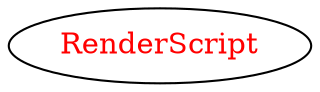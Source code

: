 digraph dependencyGraph {
 concentrate=true;
 ranksep="2.0";
 rankdir="LR"; 
 splines="ortho";
"RenderScript" [fontcolor="red"];
}